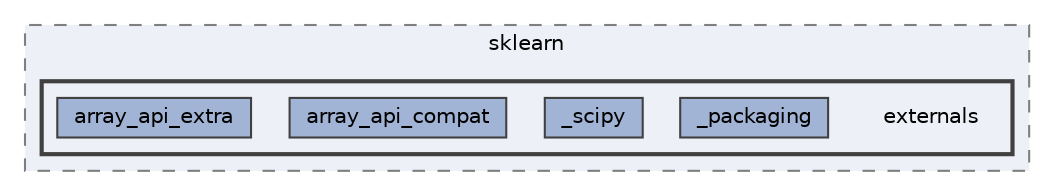 digraph "/home/jam/Research/IRES-2025/dev/src/llm-scripts/testing/hypothesis-testing/hyp-env/lib/python3.12/site-packages/sklearn/externals"
{
 // LATEX_PDF_SIZE
  bgcolor="transparent";
  edge [fontname=Helvetica,fontsize=10,labelfontname=Helvetica,labelfontsize=10];
  node [fontname=Helvetica,fontsize=10,shape=box,height=0.2,width=0.4];
  compound=true
  subgraph clusterdir_95412a8f6746b9685e089ed9447bfec4 {
    graph [ bgcolor="#edf0f7", pencolor="grey50", label="sklearn", fontname=Helvetica,fontsize=10 style="filled,dashed", URL="dir_95412a8f6746b9685e089ed9447bfec4.html",tooltip=""]
  subgraph clusterdir_07af8e6e6a2e2fc64182062a165ec2f3 {
    graph [ bgcolor="#edf0f7", pencolor="grey25", label="", fontname=Helvetica,fontsize=10 style="filled,bold", URL="dir_07af8e6e6a2e2fc64182062a165ec2f3.html",tooltip=""]
    dir_07af8e6e6a2e2fc64182062a165ec2f3 [shape=plaintext, label="externals"];
  dir_d06026d9b4be7f108e5462d1f3a9f356 [label="_packaging", fillcolor="#a2b4d6", color="grey25", style="filled", URL="dir_d06026d9b4be7f108e5462d1f3a9f356.html",tooltip=""];
  dir_6e52162ea56ca3124bf7a9f17e3bc55b [label="_scipy", fillcolor="#a2b4d6", color="grey25", style="filled", URL="dir_6e52162ea56ca3124bf7a9f17e3bc55b.html",tooltip=""];
  dir_148276b412abcf5b18eaa00c0de48a4b [label="array_api_compat", fillcolor="#a2b4d6", color="grey25", style="filled", URL="dir_148276b412abcf5b18eaa00c0de48a4b.html",tooltip=""];
  dir_ccd6102b6a6e464f844ea68baf7bc305 [label="array_api_extra", fillcolor="#a2b4d6", color="grey25", style="filled", URL="dir_ccd6102b6a6e464f844ea68baf7bc305.html",tooltip=""];
  }
  }
}
